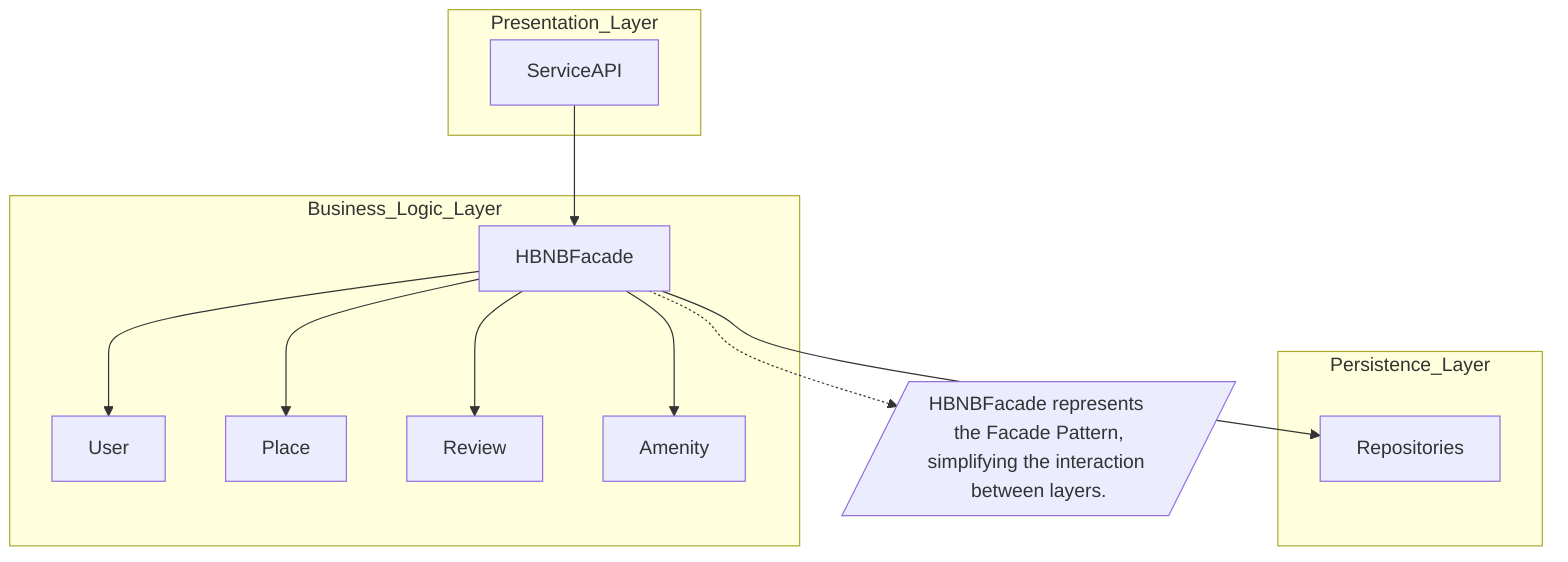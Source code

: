 graph TD
  subgraph Presentation_Layer
    ServiceAPI
  end

  subgraph Business_Logic_Layer
    HBNBFacade
    User
    Place
    Review
    Amenity
  end

  subgraph Persistence_Layer
    Repositories
  end

  ServiceAPI --> HBNBFacade
  HBNBFacade --> User
  HBNBFacade --> Place
  HBNBFacade --> Review
  HBNBFacade --> Amenity
  HBNBFacade --> Repositories

  Note1[/"HBNBFacade represents the Facade Pattern,\nsimplifying the interaction between layers."/]
  HBNBFacade -.-> Note1